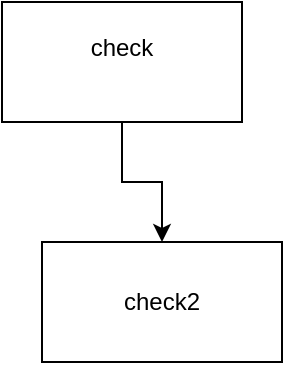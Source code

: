 <mxfile version="24.0.7" type="github">
  <diagram name="Page-1" id="qtVPxvoBamuwY0IM4Mnk">
    <mxGraphModel dx="1434" dy="833" grid="1" gridSize="10" guides="1" tooltips="1" connect="1" arrows="1" fold="1" page="1" pageScale="1" pageWidth="850" pageHeight="1100" math="0" shadow="0">
      <root>
        <mxCell id="0" />
        <mxCell id="1" parent="0" />
        <mxCell id="GF-tmZugWsJeYJ_Va_O--4" style="edgeStyle=orthogonalEdgeStyle;rounded=0;orthogonalLoop=1;jettySize=auto;html=1;" edge="1" parent="1" source="GF-tmZugWsJeYJ_Va_O--2" target="GF-tmZugWsJeYJ_Va_O--3">
          <mxGeometry relative="1" as="geometry" />
        </mxCell>
        <mxCell id="GF-tmZugWsJeYJ_Va_O--2" value="check&lt;div&gt;&lt;br&gt;&lt;/div&gt;" style="rounded=0;whiteSpace=wrap;html=1;" vertex="1" parent="1">
          <mxGeometry x="320" y="250" width="120" height="60" as="geometry" />
        </mxCell>
        <mxCell id="GF-tmZugWsJeYJ_Va_O--3" value="check2" style="rounded=0;whiteSpace=wrap;html=1;" vertex="1" parent="1">
          <mxGeometry x="340" y="370" width="120" height="60" as="geometry" />
        </mxCell>
      </root>
    </mxGraphModel>
  </diagram>
</mxfile>

